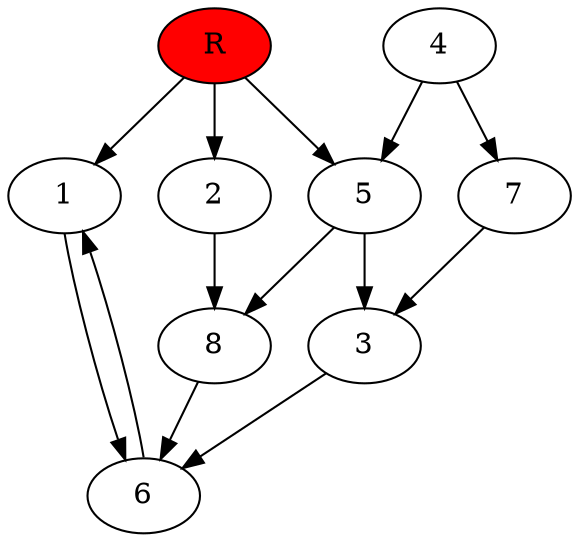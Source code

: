 digraph prb15836 {
	1
	2
	3
	4
	5
	6
	7
	8
	R [fillcolor="#ff0000" style=filled]
	1 -> 6
	2 -> 8
	3 -> 6
	4 -> 5
	4 -> 7
	5 -> 3
	5 -> 8
	6 -> 1
	7 -> 3
	8 -> 6
	R -> 1
	R -> 2
	R -> 5
}
